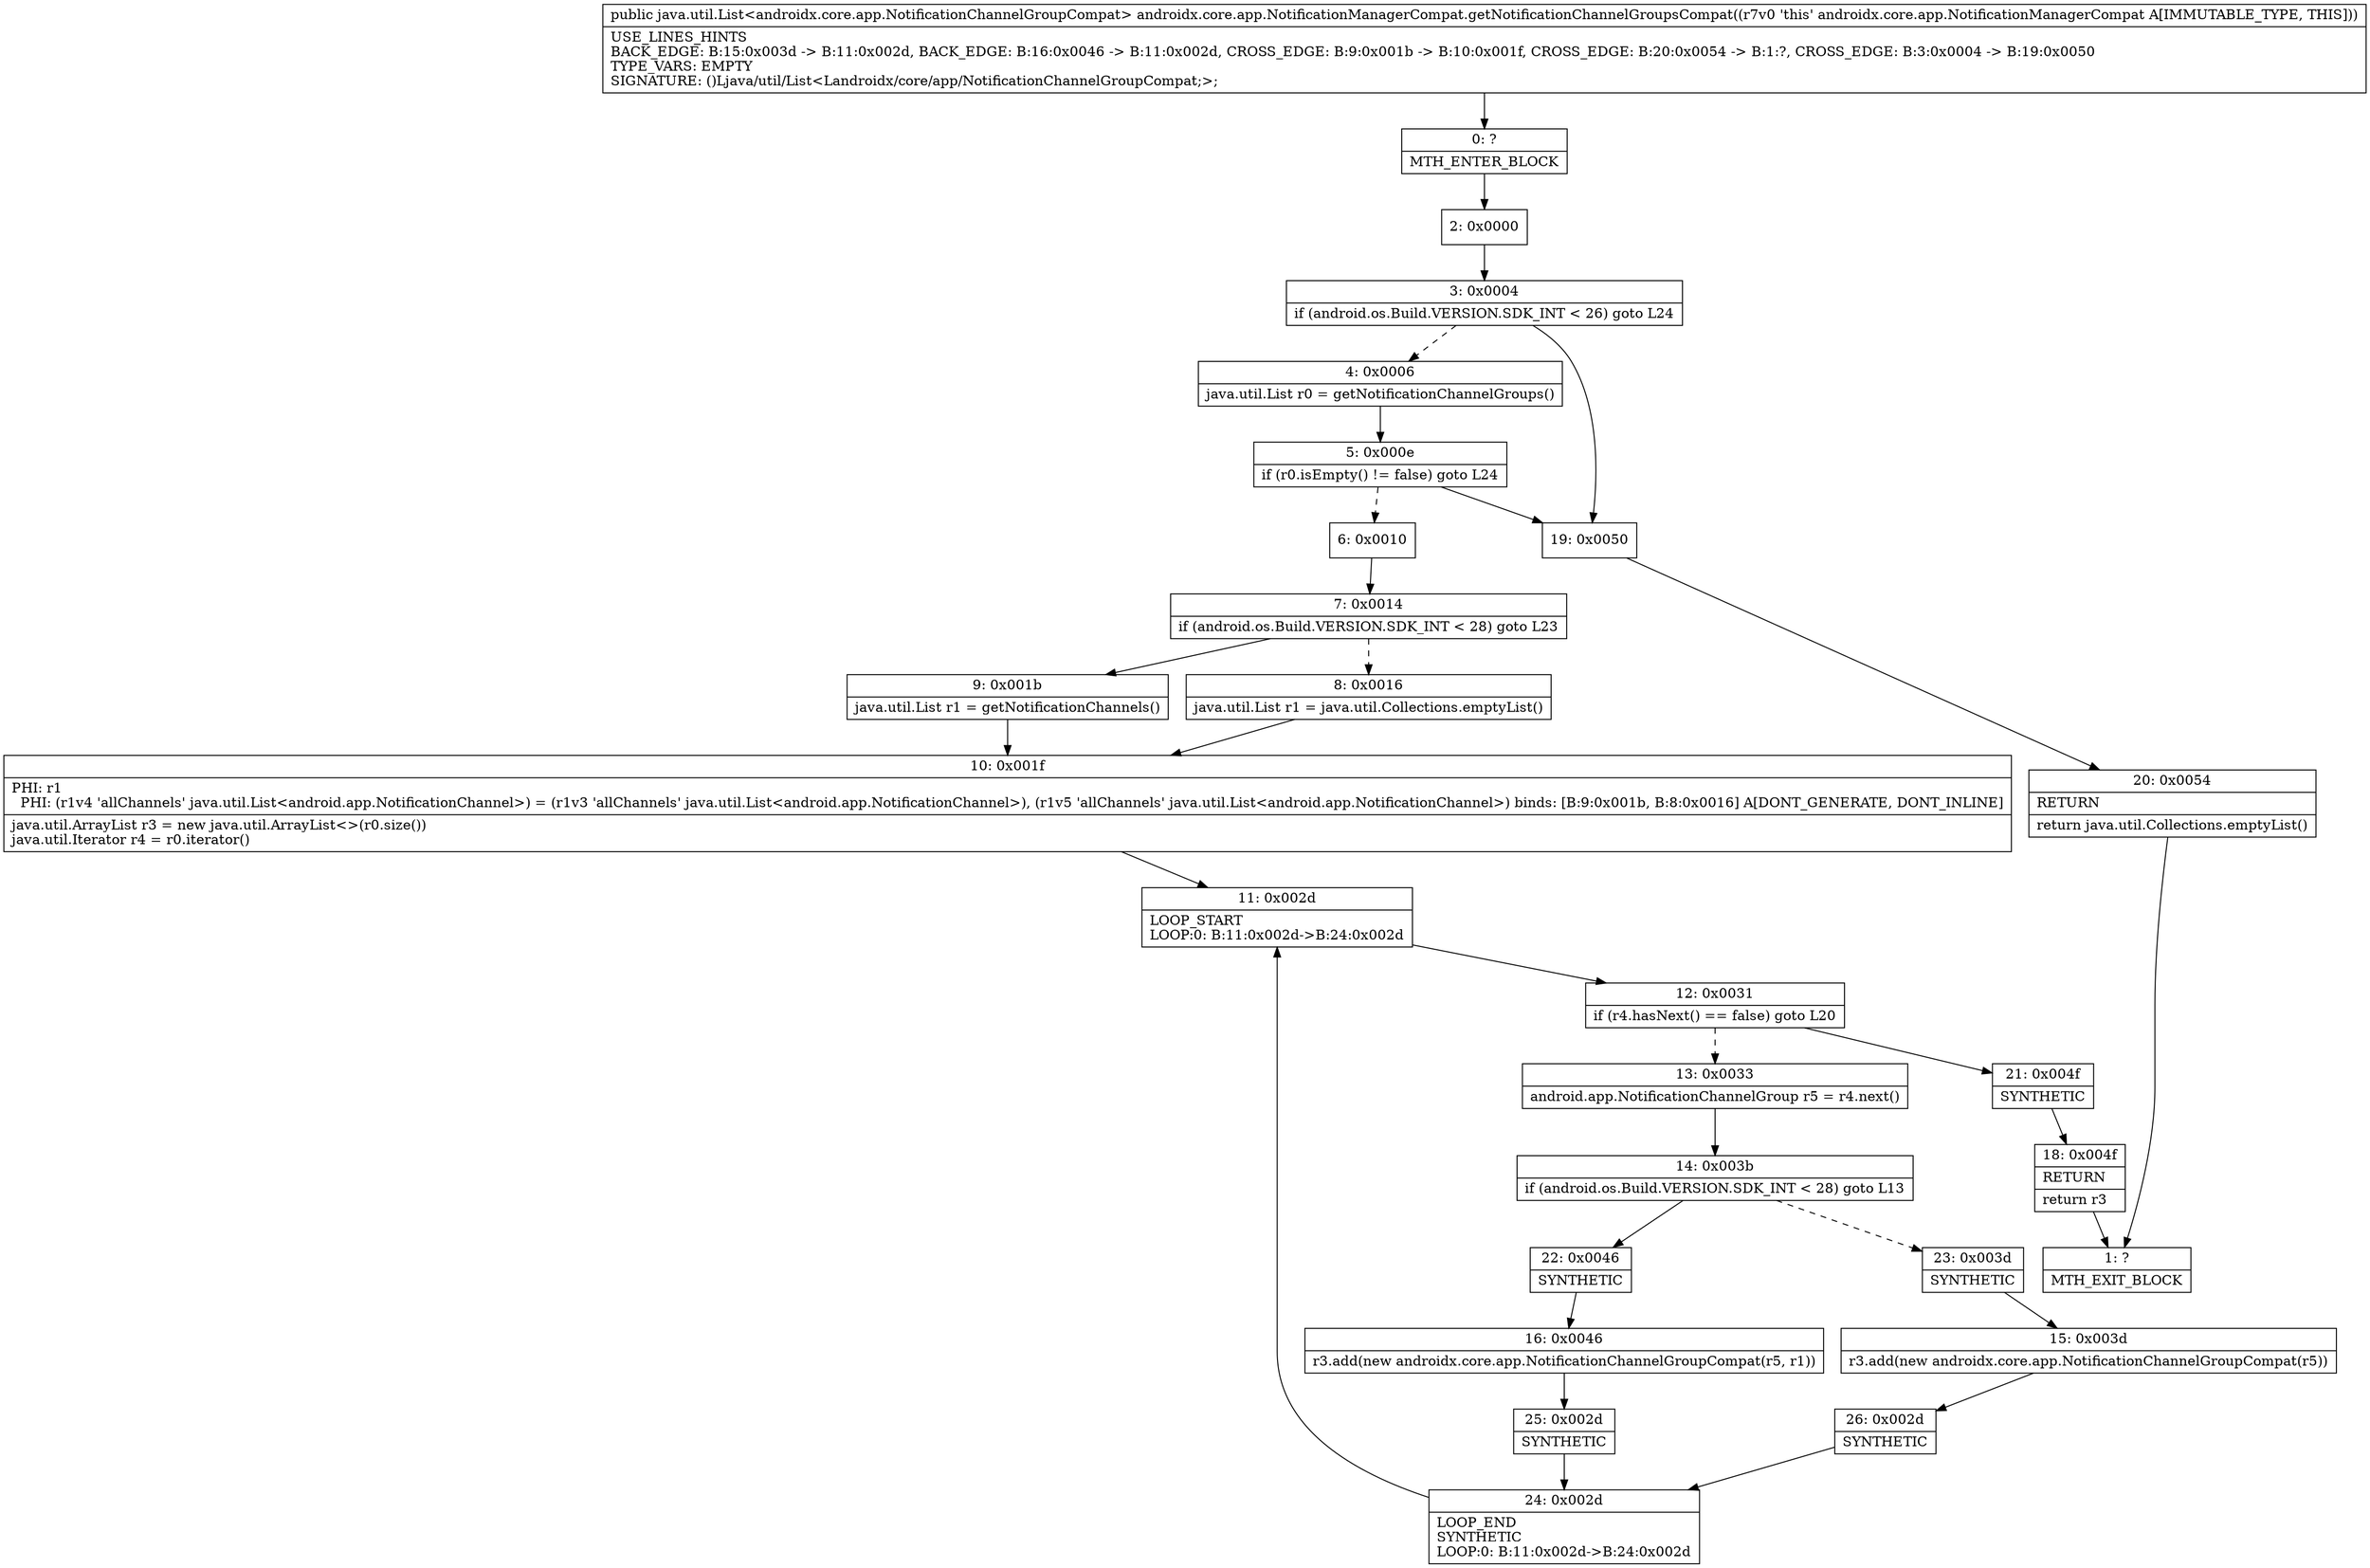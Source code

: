 digraph "CFG forandroidx.core.app.NotificationManagerCompat.getNotificationChannelGroupsCompat()Ljava\/util\/List;" {
Node_0 [shape=record,label="{0\:\ ?|MTH_ENTER_BLOCK\l}"];
Node_2 [shape=record,label="{2\:\ 0x0000}"];
Node_3 [shape=record,label="{3\:\ 0x0004|if (android.os.Build.VERSION.SDK_INT \< 26) goto L24\l}"];
Node_4 [shape=record,label="{4\:\ 0x0006|java.util.List r0 = getNotificationChannelGroups()\l}"];
Node_5 [shape=record,label="{5\:\ 0x000e|if (r0.isEmpty() != false) goto L24\l}"];
Node_6 [shape=record,label="{6\:\ 0x0010}"];
Node_7 [shape=record,label="{7\:\ 0x0014|if (android.os.Build.VERSION.SDK_INT \< 28) goto L23\l}"];
Node_8 [shape=record,label="{8\:\ 0x0016|java.util.List r1 = java.util.Collections.emptyList()\l}"];
Node_10 [shape=record,label="{10\:\ 0x001f|PHI: r1 \l  PHI: (r1v4 'allChannels' java.util.List\<android.app.NotificationChannel\>) = (r1v3 'allChannels' java.util.List\<android.app.NotificationChannel\>), (r1v5 'allChannels' java.util.List\<android.app.NotificationChannel\>) binds: [B:9:0x001b, B:8:0x0016] A[DONT_GENERATE, DONT_INLINE]\l|java.util.ArrayList r3 = new java.util.ArrayList\<\>(r0.size())\ljava.util.Iterator r4 = r0.iterator()\l}"];
Node_11 [shape=record,label="{11\:\ 0x002d|LOOP_START\lLOOP:0: B:11:0x002d\-\>B:24:0x002d\l}"];
Node_12 [shape=record,label="{12\:\ 0x0031|if (r4.hasNext() == false) goto L20\l}"];
Node_13 [shape=record,label="{13\:\ 0x0033|android.app.NotificationChannelGroup r5 = r4.next()\l}"];
Node_14 [shape=record,label="{14\:\ 0x003b|if (android.os.Build.VERSION.SDK_INT \< 28) goto L13\l}"];
Node_22 [shape=record,label="{22\:\ 0x0046|SYNTHETIC\l}"];
Node_16 [shape=record,label="{16\:\ 0x0046|r3.add(new androidx.core.app.NotificationChannelGroupCompat(r5, r1))\l}"];
Node_25 [shape=record,label="{25\:\ 0x002d|SYNTHETIC\l}"];
Node_24 [shape=record,label="{24\:\ 0x002d|LOOP_END\lSYNTHETIC\lLOOP:0: B:11:0x002d\-\>B:24:0x002d\l}"];
Node_23 [shape=record,label="{23\:\ 0x003d|SYNTHETIC\l}"];
Node_15 [shape=record,label="{15\:\ 0x003d|r3.add(new androidx.core.app.NotificationChannelGroupCompat(r5))\l}"];
Node_26 [shape=record,label="{26\:\ 0x002d|SYNTHETIC\l}"];
Node_21 [shape=record,label="{21\:\ 0x004f|SYNTHETIC\l}"];
Node_18 [shape=record,label="{18\:\ 0x004f|RETURN\l|return r3\l}"];
Node_1 [shape=record,label="{1\:\ ?|MTH_EXIT_BLOCK\l}"];
Node_9 [shape=record,label="{9\:\ 0x001b|java.util.List r1 = getNotificationChannels()\l}"];
Node_19 [shape=record,label="{19\:\ 0x0050}"];
Node_20 [shape=record,label="{20\:\ 0x0054|RETURN\l|return java.util.Collections.emptyList()\l}"];
MethodNode[shape=record,label="{public java.util.List\<androidx.core.app.NotificationChannelGroupCompat\> androidx.core.app.NotificationManagerCompat.getNotificationChannelGroupsCompat((r7v0 'this' androidx.core.app.NotificationManagerCompat A[IMMUTABLE_TYPE, THIS]))  | USE_LINES_HINTS\lBACK_EDGE: B:15:0x003d \-\> B:11:0x002d, BACK_EDGE: B:16:0x0046 \-\> B:11:0x002d, CROSS_EDGE: B:9:0x001b \-\> B:10:0x001f, CROSS_EDGE: B:20:0x0054 \-\> B:1:?, CROSS_EDGE: B:3:0x0004 \-\> B:19:0x0050\lTYPE_VARS: EMPTY\lSIGNATURE: ()Ljava\/util\/List\<Landroidx\/core\/app\/NotificationChannelGroupCompat;\>;\l}"];
MethodNode -> Node_0;Node_0 -> Node_2;
Node_2 -> Node_3;
Node_3 -> Node_4[style=dashed];
Node_3 -> Node_19;
Node_4 -> Node_5;
Node_5 -> Node_6[style=dashed];
Node_5 -> Node_19;
Node_6 -> Node_7;
Node_7 -> Node_8[style=dashed];
Node_7 -> Node_9;
Node_8 -> Node_10;
Node_10 -> Node_11;
Node_11 -> Node_12;
Node_12 -> Node_13[style=dashed];
Node_12 -> Node_21;
Node_13 -> Node_14;
Node_14 -> Node_22;
Node_14 -> Node_23[style=dashed];
Node_22 -> Node_16;
Node_16 -> Node_25;
Node_25 -> Node_24;
Node_24 -> Node_11;
Node_23 -> Node_15;
Node_15 -> Node_26;
Node_26 -> Node_24;
Node_21 -> Node_18;
Node_18 -> Node_1;
Node_9 -> Node_10;
Node_19 -> Node_20;
Node_20 -> Node_1;
}


